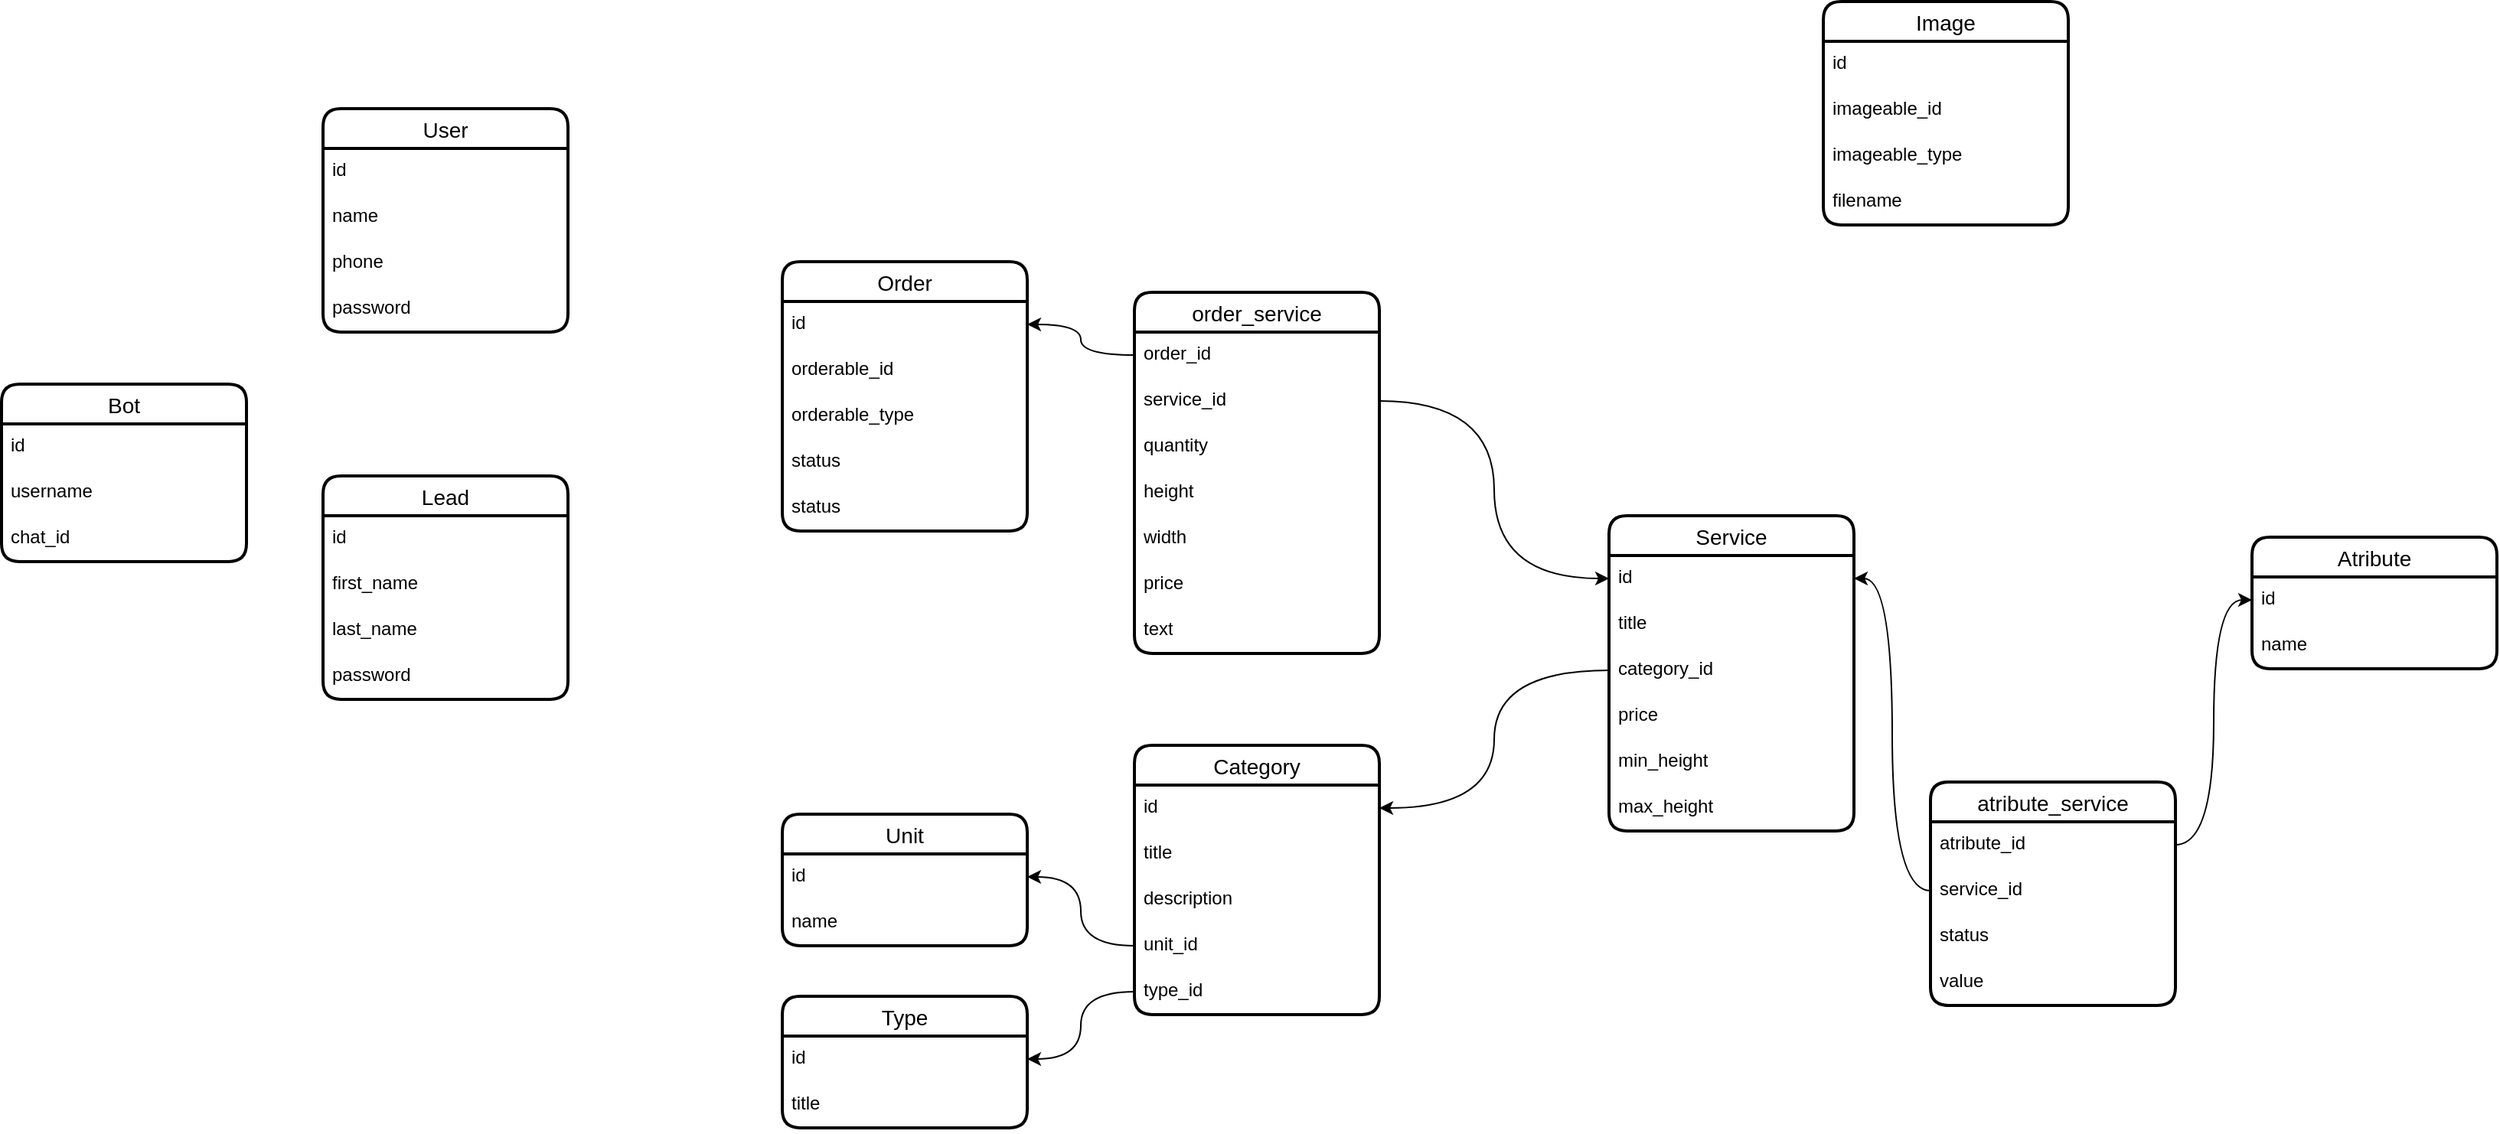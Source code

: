 <mxfile version="21.6.7" type="github">
  <diagram name="Страница — 1" id="qROckgiQK7EX2VFDrzop">
    <mxGraphModel dx="1434" dy="750" grid="1" gridSize="10" guides="1" tooltips="1" connect="1" arrows="1" fold="1" page="1" pageScale="1" pageWidth="827" pageHeight="1169" math="0" shadow="0">
      <root>
        <mxCell id="0" />
        <mxCell id="1" parent="0" />
        <mxCell id="SY21hBNfIm9IbBHmOsaL-1" value="User" style="swimlane;fontStyle=0;childLayout=stackLayout;horizontal=1;startSize=26;horizontalStack=0;resizeParent=1;resizeParentMax=0;resizeLast=0;collapsible=1;marginBottom=0;align=center;fontSize=14;strokeWidth=2;rounded=1;shadow=0;glass=0;swimlaneLine=1;" parent="1" vertex="1">
          <mxGeometry x="220" y="480" width="160" height="146" as="geometry" />
        </mxCell>
        <mxCell id="SY21hBNfIm9IbBHmOsaL-2" value="id" style="text;strokeColor=none;fillColor=none;spacingLeft=4;spacingRight=4;overflow=hidden;rotatable=0;points=[[0,0.5],[1,0.5]];portConstraint=eastwest;fontSize=12;whiteSpace=wrap;html=1;" parent="SY21hBNfIm9IbBHmOsaL-1" vertex="1">
          <mxGeometry y="26" width="160" height="30" as="geometry" />
        </mxCell>
        <mxCell id="SY21hBNfIm9IbBHmOsaL-3" value="name" style="text;strokeColor=none;fillColor=none;spacingLeft=4;spacingRight=4;overflow=hidden;rotatable=0;points=[[0,0.5],[1,0.5]];portConstraint=eastwest;fontSize=12;whiteSpace=wrap;html=1;" parent="SY21hBNfIm9IbBHmOsaL-1" vertex="1">
          <mxGeometry y="56" width="160" height="30" as="geometry" />
        </mxCell>
        <mxCell id="SY21hBNfIm9IbBHmOsaL-4" value="phone" style="text;strokeColor=none;fillColor=none;spacingLeft=4;spacingRight=4;overflow=hidden;rotatable=0;points=[[0,0.5],[1,0.5]];portConstraint=eastwest;fontSize=12;whiteSpace=wrap;html=1;" parent="SY21hBNfIm9IbBHmOsaL-1" vertex="1">
          <mxGeometry y="86" width="160" height="30" as="geometry" />
        </mxCell>
        <mxCell id="SY21hBNfIm9IbBHmOsaL-5" value="password" style="text;strokeColor=none;fillColor=none;spacingLeft=4;spacingRight=4;overflow=hidden;rotatable=0;points=[[0,0.5],[1,0.5]];portConstraint=eastwest;fontSize=12;whiteSpace=wrap;html=1;" parent="SY21hBNfIm9IbBHmOsaL-1" vertex="1">
          <mxGeometry y="116" width="160" height="30" as="geometry" />
        </mxCell>
        <mxCell id="SY21hBNfIm9IbBHmOsaL-7" value="Service" style="swimlane;fontStyle=0;childLayout=stackLayout;horizontal=1;startSize=26;horizontalStack=0;resizeParent=1;resizeParentMax=0;resizeLast=0;collapsible=1;marginBottom=0;align=center;fontSize=14;strokeWidth=2;rounded=1;shadow=0;glass=0;swimlaneLine=1;" parent="1" vertex="1">
          <mxGeometry x="1060" y="746" width="160" height="206" as="geometry" />
        </mxCell>
        <mxCell id="SY21hBNfIm9IbBHmOsaL-8" value="id" style="text;strokeColor=none;fillColor=none;spacingLeft=4;spacingRight=4;overflow=hidden;rotatable=0;points=[[0,0.5],[1,0.5]];portConstraint=eastwest;fontSize=12;whiteSpace=wrap;html=1;" parent="SY21hBNfIm9IbBHmOsaL-7" vertex="1">
          <mxGeometry y="26" width="160" height="30" as="geometry" />
        </mxCell>
        <mxCell id="SY21hBNfIm9IbBHmOsaL-9" value="title" style="text;strokeColor=none;fillColor=none;spacingLeft=4;spacingRight=4;overflow=hidden;rotatable=0;points=[[0,0.5],[1,0.5]];portConstraint=eastwest;fontSize=12;whiteSpace=wrap;html=1;" parent="SY21hBNfIm9IbBHmOsaL-7" vertex="1">
          <mxGeometry y="56" width="160" height="30" as="geometry" />
        </mxCell>
        <mxCell id="SY21hBNfIm9IbBHmOsaL-23" value="category_id" style="text;strokeColor=none;fillColor=none;spacingLeft=4;spacingRight=4;overflow=hidden;rotatable=0;points=[[0,0.5],[1,0.5]];portConstraint=eastwest;fontSize=12;whiteSpace=wrap;html=1;" parent="SY21hBNfIm9IbBHmOsaL-7" vertex="1">
          <mxGeometry y="86" width="160" height="30" as="geometry" />
        </mxCell>
        <mxCell id="SY21hBNfIm9IbBHmOsaL-30" value="price" style="text;strokeColor=none;fillColor=none;spacingLeft=4;spacingRight=4;overflow=hidden;rotatable=0;points=[[0,0.5],[1,0.5]];portConstraint=eastwest;fontSize=12;whiteSpace=wrap;html=1;" parent="SY21hBNfIm9IbBHmOsaL-7" vertex="1">
          <mxGeometry y="116" width="160" height="30" as="geometry" />
        </mxCell>
        <mxCell id="qcaacb9xeK4z4RJ31xob-53" value="min_height" style="text;strokeColor=none;fillColor=none;spacingLeft=4;spacingRight=4;overflow=hidden;rotatable=0;points=[[0,0.5],[1,0.5]];portConstraint=eastwest;fontSize=12;whiteSpace=wrap;html=1;" parent="SY21hBNfIm9IbBHmOsaL-7" vertex="1">
          <mxGeometry y="146" width="160" height="30" as="geometry" />
        </mxCell>
        <mxCell id="qcaacb9xeK4z4RJ31xob-54" value="max_height" style="text;strokeColor=none;fillColor=none;spacingLeft=4;spacingRight=4;overflow=hidden;rotatable=0;points=[[0,0.5],[1,0.5]];portConstraint=eastwest;fontSize=12;whiteSpace=wrap;html=1;" parent="SY21hBNfIm9IbBHmOsaL-7" vertex="1">
          <mxGeometry y="176" width="160" height="30" as="geometry" />
        </mxCell>
        <mxCell id="SY21hBNfIm9IbBHmOsaL-12" value="Category" style="swimlane;fontStyle=0;childLayout=stackLayout;horizontal=1;startSize=26;horizontalStack=0;resizeParent=1;resizeParentMax=0;resizeLast=0;collapsible=1;marginBottom=0;align=center;fontSize=14;strokeWidth=2;rounded=1;shadow=0;glass=0;swimlaneLine=1;" parent="1" vertex="1">
          <mxGeometry x="750" y="896" width="160" height="176" as="geometry" />
        </mxCell>
        <mxCell id="SY21hBNfIm9IbBHmOsaL-13" value="id" style="text;strokeColor=none;fillColor=none;spacingLeft=4;spacingRight=4;overflow=hidden;rotatable=0;points=[[0,0.5],[1,0.5]];portConstraint=eastwest;fontSize=12;whiteSpace=wrap;html=1;" parent="SY21hBNfIm9IbBHmOsaL-12" vertex="1">
          <mxGeometry y="26" width="160" height="30" as="geometry" />
        </mxCell>
        <mxCell id="SY21hBNfIm9IbBHmOsaL-14" value="title" style="text;strokeColor=none;fillColor=none;spacingLeft=4;spacingRight=4;overflow=hidden;rotatable=0;points=[[0,0.5],[1,0.5]];portConstraint=eastwest;fontSize=12;whiteSpace=wrap;html=1;" parent="SY21hBNfIm9IbBHmOsaL-12" vertex="1">
          <mxGeometry y="56" width="160" height="30" as="geometry" />
        </mxCell>
        <mxCell id="SY21hBNfIm9IbBHmOsaL-19" value="description" style="text;strokeColor=none;fillColor=none;spacingLeft=4;spacingRight=4;overflow=hidden;rotatable=0;points=[[0,0.5],[1,0.5]];portConstraint=eastwest;fontSize=12;whiteSpace=wrap;html=1;" parent="SY21hBNfIm9IbBHmOsaL-12" vertex="1">
          <mxGeometry y="86" width="160" height="30" as="geometry" />
        </mxCell>
        <mxCell id="X0GgLs3BWVqWXSFDgRPY-4" value="unit_id" style="text;strokeColor=none;fillColor=none;spacingLeft=4;spacingRight=4;overflow=hidden;rotatable=0;points=[[0,0.5],[1,0.5]];portConstraint=eastwest;fontSize=12;whiteSpace=wrap;html=1;" vertex="1" parent="SY21hBNfIm9IbBHmOsaL-12">
          <mxGeometry y="116" width="160" height="30" as="geometry" />
        </mxCell>
        <mxCell id="SY21hBNfIm9IbBHmOsaL-20" value="type_id" style="text;strokeColor=none;fillColor=none;spacingLeft=4;spacingRight=4;overflow=hidden;rotatable=0;points=[[0,0.5],[1,0.5]];portConstraint=eastwest;fontSize=12;whiteSpace=wrap;html=1;" parent="SY21hBNfIm9IbBHmOsaL-12" vertex="1">
          <mxGeometry y="146" width="160" height="30" as="geometry" />
        </mxCell>
        <mxCell id="SY21hBNfIm9IbBHmOsaL-15" value="Type" style="swimlane;fontStyle=0;childLayout=stackLayout;horizontal=1;startSize=26;horizontalStack=0;resizeParent=1;resizeParentMax=0;resizeLast=0;collapsible=1;marginBottom=0;align=center;fontSize=14;strokeWidth=2;rounded=1;shadow=0;glass=0;swimlaneLine=1;" parent="1" vertex="1">
          <mxGeometry x="520" y="1060" width="160" height="86" as="geometry" />
        </mxCell>
        <mxCell id="SY21hBNfIm9IbBHmOsaL-16" value="id" style="text;strokeColor=none;fillColor=none;spacingLeft=4;spacingRight=4;overflow=hidden;rotatable=0;points=[[0,0.5],[1,0.5]];portConstraint=eastwest;fontSize=12;whiteSpace=wrap;html=1;" parent="SY21hBNfIm9IbBHmOsaL-15" vertex="1">
          <mxGeometry y="26" width="160" height="30" as="geometry" />
        </mxCell>
        <mxCell id="SY21hBNfIm9IbBHmOsaL-17" value="title" style="text;strokeColor=none;fillColor=none;spacingLeft=4;spacingRight=4;overflow=hidden;rotatable=0;points=[[0,0.5],[1,0.5]];portConstraint=eastwest;fontSize=12;whiteSpace=wrap;html=1;" parent="SY21hBNfIm9IbBHmOsaL-15" vertex="1">
          <mxGeometry y="56" width="160" height="30" as="geometry" />
        </mxCell>
        <mxCell id="SY21hBNfIm9IbBHmOsaL-22" style="edgeStyle=orthogonalEdgeStyle;rounded=0;orthogonalLoop=1;jettySize=auto;html=1;entryX=1;entryY=0.5;entryDx=0;entryDy=0;curved=1;" parent="1" source="SY21hBNfIm9IbBHmOsaL-20" target="SY21hBNfIm9IbBHmOsaL-16" edge="1">
          <mxGeometry relative="1" as="geometry" />
        </mxCell>
        <mxCell id="SY21hBNfIm9IbBHmOsaL-24" style="rounded=0;orthogonalLoop=1;jettySize=auto;html=1;entryX=1;entryY=0.5;entryDx=0;entryDy=0;elbow=vertical;edgeStyle=orthogonalEdgeStyle;curved=1;" parent="1" source="SY21hBNfIm9IbBHmOsaL-23" target="SY21hBNfIm9IbBHmOsaL-13" edge="1">
          <mxGeometry relative="1" as="geometry" />
        </mxCell>
        <mxCell id="SY21hBNfIm9IbBHmOsaL-25" value="Image" style="swimlane;fontStyle=0;childLayout=stackLayout;horizontal=1;startSize=26;horizontalStack=0;resizeParent=1;resizeParentMax=0;resizeLast=0;collapsible=1;marginBottom=0;align=center;fontSize=14;strokeWidth=2;rounded=1;shadow=0;glass=0;swimlaneLine=1;" parent="1" vertex="1">
          <mxGeometry x="1200" y="410" width="160" height="146" as="geometry" />
        </mxCell>
        <mxCell id="SY21hBNfIm9IbBHmOsaL-26" value="id" style="text;strokeColor=none;fillColor=none;spacingLeft=4;spacingRight=4;overflow=hidden;rotatable=0;points=[[0,0.5],[1,0.5]];portConstraint=eastwest;fontSize=12;whiteSpace=wrap;html=1;" parent="SY21hBNfIm9IbBHmOsaL-25" vertex="1">
          <mxGeometry y="26" width="160" height="30" as="geometry" />
        </mxCell>
        <mxCell id="SY21hBNfIm9IbBHmOsaL-27" value="imageable_id" style="text;strokeColor=none;fillColor=none;spacingLeft=4;spacingRight=4;overflow=hidden;rotatable=0;points=[[0,0.5],[1,0.5]];portConstraint=eastwest;fontSize=12;whiteSpace=wrap;html=1;" parent="SY21hBNfIm9IbBHmOsaL-25" vertex="1">
          <mxGeometry y="56" width="160" height="30" as="geometry" />
        </mxCell>
        <mxCell id="qcaacb9xeK4z4RJ31xob-52" value="imageable_type" style="text;strokeColor=none;fillColor=none;spacingLeft=4;spacingRight=4;overflow=hidden;rotatable=0;points=[[0,0.5],[1,0.5]];portConstraint=eastwest;fontSize=12;whiteSpace=wrap;html=1;" parent="SY21hBNfIm9IbBHmOsaL-25" vertex="1">
          <mxGeometry y="86" width="160" height="30" as="geometry" />
        </mxCell>
        <mxCell id="SY21hBNfIm9IbBHmOsaL-28" value="filename" style="text;strokeColor=none;fillColor=none;spacingLeft=4;spacingRight=4;overflow=hidden;rotatable=0;points=[[0,0.5],[1,0.5]];portConstraint=eastwest;fontSize=12;whiteSpace=wrap;html=1;" parent="SY21hBNfIm9IbBHmOsaL-25" vertex="1">
          <mxGeometry y="116" width="160" height="30" as="geometry" />
        </mxCell>
        <mxCell id="qcaacb9xeK4z4RJ31xob-12" value="Atribute" style="swimlane;fontStyle=0;childLayout=stackLayout;horizontal=1;startSize=26;horizontalStack=0;resizeParent=1;resizeParentMax=0;resizeLast=0;collapsible=1;marginBottom=0;align=center;fontSize=14;strokeWidth=2;rounded=1;shadow=0;glass=0;swimlaneLine=1;" parent="1" vertex="1">
          <mxGeometry x="1480" y="760" width="160" height="86" as="geometry" />
        </mxCell>
        <mxCell id="qcaacb9xeK4z4RJ31xob-13" value="id" style="text;strokeColor=none;fillColor=none;spacingLeft=4;spacingRight=4;overflow=hidden;rotatable=0;points=[[0,0.5],[1,0.5]];portConstraint=eastwest;fontSize=12;whiteSpace=wrap;html=1;" parent="qcaacb9xeK4z4RJ31xob-12" vertex="1">
          <mxGeometry y="26" width="160" height="30" as="geometry" />
        </mxCell>
        <mxCell id="qcaacb9xeK4z4RJ31xob-15" value="name" style="text;strokeColor=none;fillColor=none;spacingLeft=4;spacingRight=4;overflow=hidden;rotatable=0;points=[[0,0.5],[1,0.5]];portConstraint=eastwest;fontSize=12;whiteSpace=wrap;html=1;" parent="qcaacb9xeK4z4RJ31xob-12" vertex="1">
          <mxGeometry y="56" width="160" height="30" as="geometry" />
        </mxCell>
        <mxCell id="qcaacb9xeK4z4RJ31xob-19" value="atribute_service" style="swimlane;fontStyle=0;childLayout=stackLayout;horizontal=1;startSize=26;horizontalStack=0;resizeParent=1;resizeParentMax=0;resizeLast=0;collapsible=1;marginBottom=0;align=center;fontSize=14;strokeWidth=2;rounded=1;shadow=0;glass=0;swimlaneLine=1;" parent="1" vertex="1">
          <mxGeometry x="1270" y="920" width="160" height="146" as="geometry" />
        </mxCell>
        <mxCell id="qcaacb9xeK4z4RJ31xob-20" value="atribute_id" style="text;strokeColor=none;fillColor=none;spacingLeft=4;spacingRight=4;overflow=hidden;rotatable=0;points=[[0,0.5],[1,0.5]];portConstraint=eastwest;fontSize=12;whiteSpace=wrap;html=1;" parent="qcaacb9xeK4z4RJ31xob-19" vertex="1">
          <mxGeometry y="26" width="160" height="30" as="geometry" />
        </mxCell>
        <mxCell id="qcaacb9xeK4z4RJ31xob-21" value="service_id" style="text;strokeColor=none;fillColor=none;spacingLeft=4;spacingRight=4;overflow=hidden;rotatable=0;points=[[0,0.5],[1,0.5]];portConstraint=eastwest;fontSize=12;whiteSpace=wrap;html=1;" parent="qcaacb9xeK4z4RJ31xob-19" vertex="1">
          <mxGeometry y="56" width="160" height="30" as="geometry" />
        </mxCell>
        <mxCell id="qcaacb9xeK4z4RJ31xob-43" value="status" style="text;strokeColor=none;fillColor=none;spacingLeft=4;spacingRight=4;overflow=hidden;rotatable=0;points=[[0,0.5],[1,0.5]];portConstraint=eastwest;fontSize=12;whiteSpace=wrap;html=1;" parent="qcaacb9xeK4z4RJ31xob-19" vertex="1">
          <mxGeometry y="86" width="160" height="30" as="geometry" />
        </mxCell>
        <mxCell id="qcaacb9xeK4z4RJ31xob-46" value="value" style="text;strokeColor=none;fillColor=none;spacingLeft=4;spacingRight=4;overflow=hidden;rotatable=0;points=[[0,0.5],[1,0.5]];portConstraint=eastwest;fontSize=12;whiteSpace=wrap;html=1;" parent="qcaacb9xeK4z4RJ31xob-19" vertex="1">
          <mxGeometry y="116" width="160" height="30" as="geometry" />
        </mxCell>
        <mxCell id="qcaacb9xeK4z4RJ31xob-22" value="Order" style="swimlane;fontStyle=0;childLayout=stackLayout;horizontal=1;startSize=26;horizontalStack=0;resizeParent=1;resizeParentMax=0;resizeLast=0;collapsible=1;marginBottom=0;align=center;fontSize=14;strokeWidth=2;rounded=1;shadow=0;glass=0;swimlaneLine=1;" parent="1" vertex="1">
          <mxGeometry x="520" y="580" width="160" height="176" as="geometry" />
        </mxCell>
        <mxCell id="qcaacb9xeK4z4RJ31xob-23" value="id" style="text;strokeColor=none;fillColor=none;spacingLeft=4;spacingRight=4;overflow=hidden;rotatable=0;points=[[0,0.5],[1,0.5]];portConstraint=eastwest;fontSize=12;whiteSpace=wrap;html=1;" parent="qcaacb9xeK4z4RJ31xob-22" vertex="1">
          <mxGeometry y="26" width="160" height="30" as="geometry" />
        </mxCell>
        <mxCell id="qcaacb9xeK4z4RJ31xob-24" value="orderable_id" style="text;strokeColor=none;fillColor=none;spacingLeft=4;spacingRight=4;overflow=hidden;rotatable=0;points=[[0,0.5],[1,0.5]];portConstraint=eastwest;fontSize=12;whiteSpace=wrap;html=1;" parent="qcaacb9xeK4z4RJ31xob-22" vertex="1">
          <mxGeometry y="56" width="160" height="30" as="geometry" />
        </mxCell>
        <mxCell id="qcaacb9xeK4z4RJ31xob-25" value="orderable_type" style="text;strokeColor=none;fillColor=none;spacingLeft=4;spacingRight=4;overflow=hidden;rotatable=0;points=[[0,0.5],[1,0.5]];portConstraint=eastwest;fontSize=12;whiteSpace=wrap;html=1;" parent="qcaacb9xeK4z4RJ31xob-22" vertex="1">
          <mxGeometry y="86" width="160" height="30" as="geometry" />
        </mxCell>
        <mxCell id="qcaacb9xeK4z4RJ31xob-41" value="status" style="text;strokeColor=none;fillColor=none;spacingLeft=4;spacingRight=4;overflow=hidden;rotatable=0;points=[[0,0.5],[1,0.5]];portConstraint=eastwest;fontSize=12;whiteSpace=wrap;html=1;" parent="qcaacb9xeK4z4RJ31xob-22" vertex="1">
          <mxGeometry y="116" width="160" height="30" as="geometry" />
        </mxCell>
        <mxCell id="qcaacb9xeK4z4RJ31xob-42" value="status" style="text;strokeColor=none;fillColor=none;spacingLeft=4;spacingRight=4;overflow=hidden;rotatable=0;points=[[0,0.5],[1,0.5]];portConstraint=eastwest;fontSize=12;whiteSpace=wrap;html=1;" parent="qcaacb9xeK4z4RJ31xob-22" vertex="1">
          <mxGeometry y="146" width="160" height="30" as="geometry" />
        </mxCell>
        <mxCell id="qcaacb9xeK4z4RJ31xob-28" value="Lead" style="swimlane;fontStyle=0;childLayout=stackLayout;horizontal=1;startSize=26;horizontalStack=0;resizeParent=1;resizeParentMax=0;resizeLast=0;collapsible=1;marginBottom=0;align=center;fontSize=14;strokeWidth=2;rounded=1;shadow=0;glass=0;swimlaneLine=1;" parent="1" vertex="1">
          <mxGeometry x="220" y="720" width="160" height="146" as="geometry" />
        </mxCell>
        <mxCell id="qcaacb9xeK4z4RJ31xob-29" value="id" style="text;strokeColor=none;fillColor=none;spacingLeft=4;spacingRight=4;overflow=hidden;rotatable=0;points=[[0,0.5],[1,0.5]];portConstraint=eastwest;fontSize=12;whiteSpace=wrap;html=1;" parent="qcaacb9xeK4z4RJ31xob-28" vertex="1">
          <mxGeometry y="26" width="160" height="30" as="geometry" />
        </mxCell>
        <mxCell id="qcaacb9xeK4z4RJ31xob-30" value="first_name" style="text;strokeColor=none;fillColor=none;spacingLeft=4;spacingRight=4;overflow=hidden;rotatable=0;points=[[0,0.5],[1,0.5]];portConstraint=eastwest;fontSize=12;whiteSpace=wrap;html=1;" parent="qcaacb9xeK4z4RJ31xob-28" vertex="1">
          <mxGeometry y="56" width="160" height="30" as="geometry" />
        </mxCell>
        <mxCell id="qcaacb9xeK4z4RJ31xob-31" value="last_name" style="text;strokeColor=none;fillColor=none;spacingLeft=4;spacingRight=4;overflow=hidden;rotatable=0;points=[[0,0.5],[1,0.5]];portConstraint=eastwest;fontSize=12;whiteSpace=wrap;html=1;" parent="qcaacb9xeK4z4RJ31xob-28" vertex="1">
          <mxGeometry y="86" width="160" height="30" as="geometry" />
        </mxCell>
        <mxCell id="qcaacb9xeK4z4RJ31xob-32" value="password" style="text;strokeColor=none;fillColor=none;spacingLeft=4;spacingRight=4;overflow=hidden;rotatable=0;points=[[0,0.5],[1,0.5]];portConstraint=eastwest;fontSize=12;whiteSpace=wrap;html=1;" parent="qcaacb9xeK4z4RJ31xob-28" vertex="1">
          <mxGeometry y="116" width="160" height="30" as="geometry" />
        </mxCell>
        <mxCell id="qcaacb9xeK4z4RJ31xob-33" value="order_service" style="swimlane;fontStyle=0;childLayout=stackLayout;horizontal=1;startSize=26;horizontalStack=0;resizeParent=1;resizeParentMax=0;resizeLast=0;collapsible=1;marginBottom=0;align=center;fontSize=14;strokeWidth=2;rounded=1;shadow=0;glass=0;swimlaneLine=1;" parent="1" vertex="1">
          <mxGeometry x="750" y="600" width="160" height="236" as="geometry" />
        </mxCell>
        <mxCell id="qcaacb9xeK4z4RJ31xob-35" value="order_id" style="text;strokeColor=none;fillColor=none;spacingLeft=4;spacingRight=4;overflow=hidden;rotatable=0;points=[[0,0.5],[1,0.5]];portConstraint=eastwest;fontSize=12;whiteSpace=wrap;html=1;" parent="qcaacb9xeK4z4RJ31xob-33" vertex="1">
          <mxGeometry y="26" width="160" height="30" as="geometry" />
        </mxCell>
        <mxCell id="qcaacb9xeK4z4RJ31xob-36" value="service_id" style="text;strokeColor=none;fillColor=none;spacingLeft=4;spacingRight=4;overflow=hidden;rotatable=0;points=[[0,0.5],[1,0.5]];portConstraint=eastwest;fontSize=12;whiteSpace=wrap;html=1;" parent="qcaacb9xeK4z4RJ31xob-33" vertex="1">
          <mxGeometry y="56" width="160" height="30" as="geometry" />
        </mxCell>
        <mxCell id="qcaacb9xeK4z4RJ31xob-40" value="quantity" style="text;strokeColor=none;fillColor=none;spacingLeft=4;spacingRight=4;overflow=hidden;rotatable=0;points=[[0,0.5],[1,0.5]];portConstraint=eastwest;fontSize=12;whiteSpace=wrap;html=1;" parent="qcaacb9xeK4z4RJ31xob-33" vertex="1">
          <mxGeometry y="86" width="160" height="30" as="geometry" />
        </mxCell>
        <mxCell id="qcaacb9xeK4z4RJ31xob-8" value="height" style="text;strokeColor=none;fillColor=none;spacingLeft=4;spacingRight=4;overflow=hidden;rotatable=0;points=[[0,0.5],[1,0.5]];portConstraint=eastwest;fontSize=12;whiteSpace=wrap;html=1;" parent="qcaacb9xeK4z4RJ31xob-33" vertex="1">
          <mxGeometry y="116" width="160" height="30" as="geometry" />
        </mxCell>
        <mxCell id="qcaacb9xeK4z4RJ31xob-7" value="width" style="text;strokeColor=none;fillColor=none;spacingLeft=4;spacingRight=4;overflow=hidden;rotatable=0;points=[[0,0.5],[1,0.5]];portConstraint=eastwest;fontSize=12;whiteSpace=wrap;html=1;" parent="qcaacb9xeK4z4RJ31xob-33" vertex="1">
          <mxGeometry y="146" width="160" height="30" as="geometry" />
        </mxCell>
        <mxCell id="qcaacb9xeK4z4RJ31xob-50" value="price" style="text;strokeColor=none;fillColor=none;spacingLeft=4;spacingRight=4;overflow=hidden;rotatable=0;points=[[0,0.5],[1,0.5]];portConstraint=eastwest;fontSize=12;whiteSpace=wrap;html=1;" parent="qcaacb9xeK4z4RJ31xob-33" vertex="1">
          <mxGeometry y="176" width="160" height="30" as="geometry" />
        </mxCell>
        <mxCell id="qcaacb9xeK4z4RJ31xob-51" value="text" style="text;strokeColor=none;fillColor=none;spacingLeft=4;spacingRight=4;overflow=hidden;rotatable=0;points=[[0,0.5],[1,0.5]];portConstraint=eastwest;fontSize=12;whiteSpace=wrap;html=1;" parent="qcaacb9xeK4z4RJ31xob-33" vertex="1">
          <mxGeometry y="206" width="160" height="30" as="geometry" />
        </mxCell>
        <mxCell id="qcaacb9xeK4z4RJ31xob-38" style="edgeStyle=orthogonalEdgeStyle;rounded=0;orthogonalLoop=1;jettySize=auto;html=1;entryX=0;entryY=0.5;entryDx=0;entryDy=0;curved=1;" parent="1" source="qcaacb9xeK4z4RJ31xob-36" target="SY21hBNfIm9IbBHmOsaL-8" edge="1">
          <mxGeometry relative="1" as="geometry" />
        </mxCell>
        <mxCell id="qcaacb9xeK4z4RJ31xob-39" style="edgeStyle=orthogonalEdgeStyle;rounded=0;orthogonalLoop=1;jettySize=auto;html=1;entryX=1;entryY=0.5;entryDx=0;entryDy=0;curved=1;" parent="1" source="qcaacb9xeK4z4RJ31xob-35" target="qcaacb9xeK4z4RJ31xob-23" edge="1">
          <mxGeometry relative="1" as="geometry" />
        </mxCell>
        <mxCell id="qcaacb9xeK4z4RJ31xob-44" style="edgeStyle=orthogonalEdgeStyle;rounded=0;orthogonalLoop=1;jettySize=auto;html=1;entryX=0;entryY=0.5;entryDx=0;entryDy=0;curved=1;" parent="1" source="qcaacb9xeK4z4RJ31xob-20" target="qcaacb9xeK4z4RJ31xob-13" edge="1">
          <mxGeometry relative="1" as="geometry" />
        </mxCell>
        <mxCell id="qcaacb9xeK4z4RJ31xob-45" style="edgeStyle=orthogonalEdgeStyle;rounded=0;orthogonalLoop=1;jettySize=auto;html=1;entryX=1;entryY=0.5;entryDx=0;entryDy=0;curved=1;" parent="1" source="qcaacb9xeK4z4RJ31xob-21" target="SY21hBNfIm9IbBHmOsaL-8" edge="1">
          <mxGeometry relative="1" as="geometry" />
        </mxCell>
        <mxCell id="qcaacb9xeK4z4RJ31xob-55" value="Bot" style="swimlane;fontStyle=0;childLayout=stackLayout;horizontal=1;startSize=26;horizontalStack=0;resizeParent=1;resizeParentMax=0;resizeLast=0;collapsible=1;marginBottom=0;align=center;fontSize=14;strokeWidth=2;rounded=1;shadow=0;glass=0;swimlaneLine=1;" parent="1" vertex="1">
          <mxGeometry x="10" y="660" width="160" height="116" as="geometry" />
        </mxCell>
        <mxCell id="qcaacb9xeK4z4RJ31xob-56" value="id" style="text;strokeColor=none;fillColor=none;spacingLeft=4;spacingRight=4;overflow=hidden;rotatable=0;points=[[0,0.5],[1,0.5]];portConstraint=eastwest;fontSize=12;whiteSpace=wrap;html=1;" parent="qcaacb9xeK4z4RJ31xob-55" vertex="1">
          <mxGeometry y="26" width="160" height="30" as="geometry" />
        </mxCell>
        <mxCell id="qcaacb9xeK4z4RJ31xob-57" value="username" style="text;strokeColor=none;fillColor=none;spacingLeft=4;spacingRight=4;overflow=hidden;rotatable=0;points=[[0,0.5],[1,0.5]];portConstraint=eastwest;fontSize=12;whiteSpace=wrap;html=1;" parent="qcaacb9xeK4z4RJ31xob-55" vertex="1">
          <mxGeometry y="56" width="160" height="30" as="geometry" />
        </mxCell>
        <mxCell id="qcaacb9xeK4z4RJ31xob-58" value="chat_id" style="text;strokeColor=none;fillColor=none;spacingLeft=4;spacingRight=4;overflow=hidden;rotatable=0;points=[[0,0.5],[1,0.5]];portConstraint=eastwest;fontSize=12;whiteSpace=wrap;html=1;" parent="qcaacb9xeK4z4RJ31xob-55" vertex="1">
          <mxGeometry y="86" width="160" height="30" as="geometry" />
        </mxCell>
        <mxCell id="X0GgLs3BWVqWXSFDgRPY-1" value="Unit" style="swimlane;fontStyle=0;childLayout=stackLayout;horizontal=1;startSize=26;horizontalStack=0;resizeParent=1;resizeParentMax=0;resizeLast=0;collapsible=1;marginBottom=0;align=center;fontSize=14;strokeWidth=2;rounded=1;shadow=0;glass=0;swimlaneLine=1;" vertex="1" parent="1">
          <mxGeometry x="520" y="941" width="160" height="86" as="geometry" />
        </mxCell>
        <mxCell id="X0GgLs3BWVqWXSFDgRPY-2" value="id" style="text;strokeColor=none;fillColor=none;spacingLeft=4;spacingRight=4;overflow=hidden;rotatable=0;points=[[0,0.5],[1,0.5]];portConstraint=eastwest;fontSize=12;whiteSpace=wrap;html=1;" vertex="1" parent="X0GgLs3BWVqWXSFDgRPY-1">
          <mxGeometry y="26" width="160" height="30" as="geometry" />
        </mxCell>
        <mxCell id="X0GgLs3BWVqWXSFDgRPY-3" value="name" style="text;strokeColor=none;fillColor=none;spacingLeft=4;spacingRight=4;overflow=hidden;rotatable=0;points=[[0,0.5],[1,0.5]];portConstraint=eastwest;fontSize=12;whiteSpace=wrap;html=1;" vertex="1" parent="X0GgLs3BWVqWXSFDgRPY-1">
          <mxGeometry y="56" width="160" height="30" as="geometry" />
        </mxCell>
        <mxCell id="X0GgLs3BWVqWXSFDgRPY-5" style="edgeStyle=orthogonalEdgeStyle;rounded=0;orthogonalLoop=1;jettySize=auto;html=1;entryX=1;entryY=0.5;entryDx=0;entryDy=0;curved=1;" edge="1" parent="1" source="X0GgLs3BWVqWXSFDgRPY-4" target="X0GgLs3BWVqWXSFDgRPY-2">
          <mxGeometry relative="1" as="geometry" />
        </mxCell>
      </root>
    </mxGraphModel>
  </diagram>
</mxfile>
